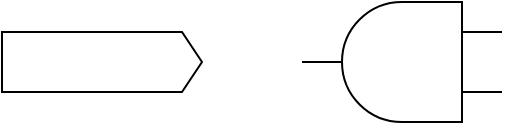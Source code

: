 <mxfile version="24.8.9">
  <diagram name="Page-1" id="rFQyy8-Wtrp8-1svVP6h">
    <mxGraphModel dx="683" dy="355" grid="1" gridSize="10" guides="1" tooltips="1" connect="1" arrows="1" fold="1" page="1" pageScale="1" pageWidth="827" pageHeight="1169" math="0" shadow="0">
      <root>
        <mxCell id="0" />
        <mxCell id="1" parent="0" />
        <mxCell id="YE5e00FKLMCy6GCT2mBF-1" value="" style="verticalLabelPosition=bottom;shadow=0;dashed=0;align=center;html=1;verticalAlign=top;shape=mxgraph.electrical.logic_gates.logic_gate;operation=and;direction=west;" vertex="1" parent="1">
          <mxGeometry x="380" y="160" width="100" height="60" as="geometry" />
        </mxCell>
        <mxCell id="YE5e00FKLMCy6GCT2mBF-6" value="" style="html=1;shadow=0;dashed=0;align=center;verticalAlign=middle;shape=mxgraph.arrows2.arrow;dy=0;dx=10;notch=0;" vertex="1" parent="1">
          <mxGeometry x="230" y="175" width="100" height="30" as="geometry" />
        </mxCell>
      </root>
    </mxGraphModel>
  </diagram>
</mxfile>
